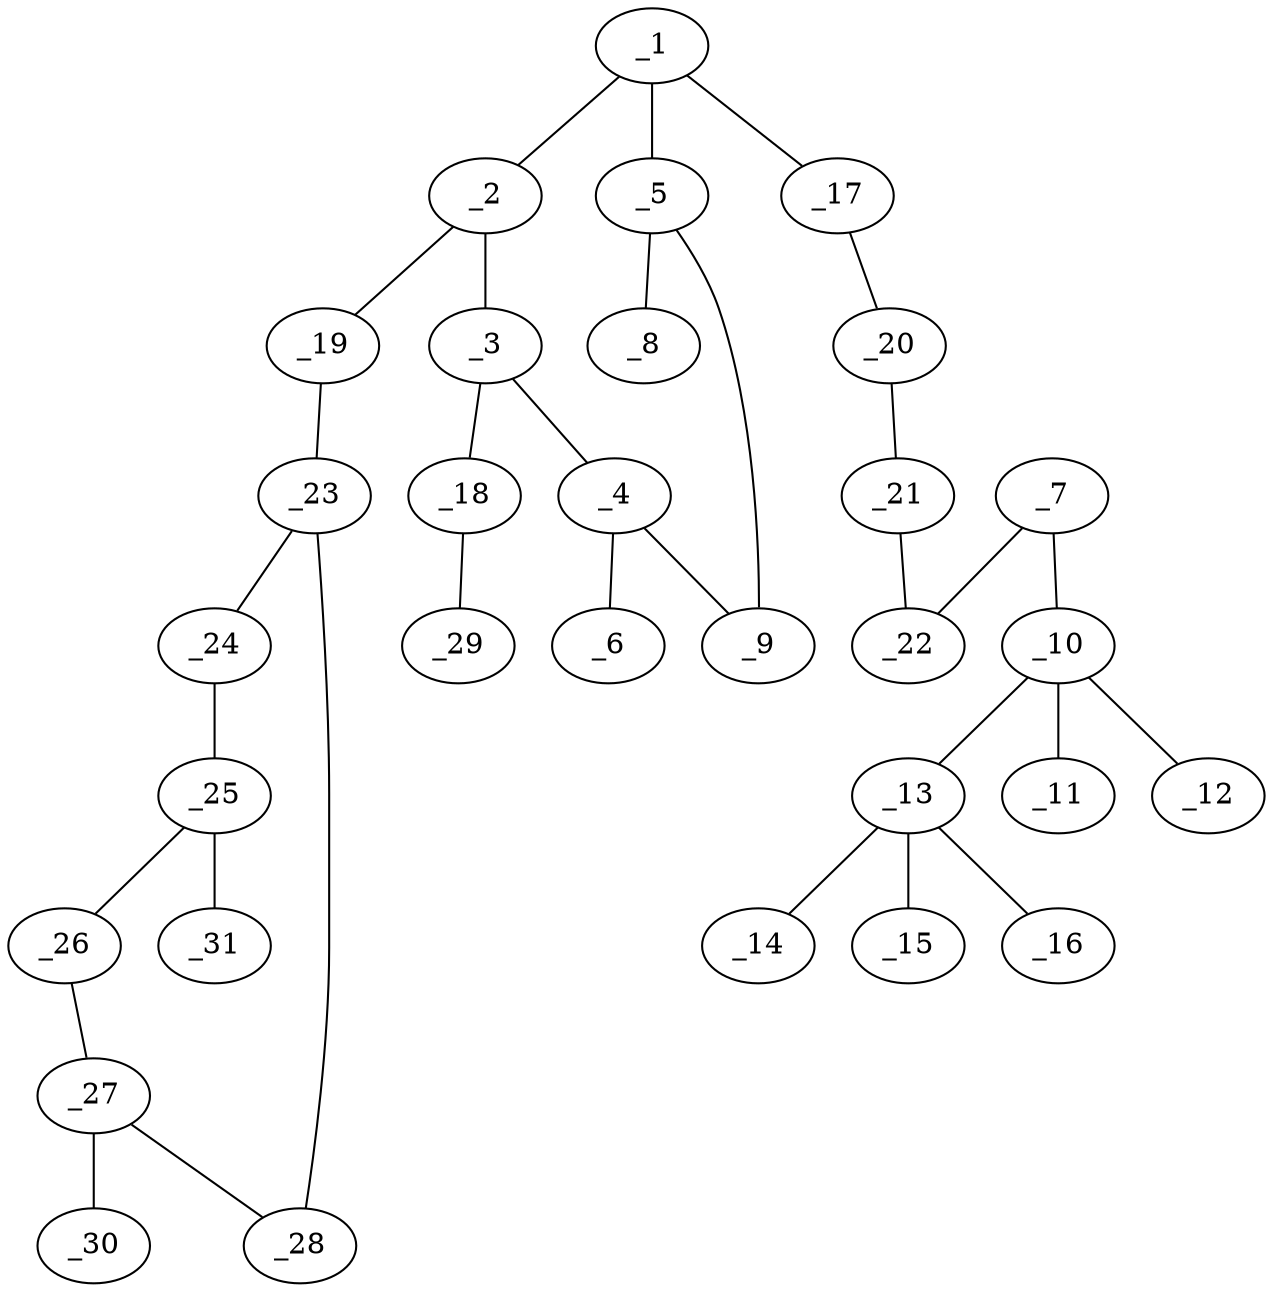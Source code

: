 graph molid701718 {
	_1	 [charge=0,
		chem=4,
		symbol="N  ",
		x="8.9282",
		y="-1.5"];
	_2	 [charge=0,
		chem=1,
		symbol="C  ",
		x="9.7942",
		y="-1"];
	_1 -- _2	 [valence=1];
	_5	 [charge=0,
		chem=1,
		symbol="C  ",
		x="8.9282",
		y="-2.5"];
	_1 -- _5	 [valence=1];
	_17	 [charge=0,
		chem=1,
		symbol="C  ",
		x="8.0622",
		y="-1"];
	_1 -- _17	 [valence=1];
	_3	 [charge=0,
		chem=1,
		symbol="C  ",
		x="10.6603",
		y="-1.5"];
	_2 -- _3	 [valence=2];
	_19	 [charge=0,
		chem=1,
		symbol="C  ",
		x="9.7942",
		y=0];
	_2 -- _19	 [valence=1];
	_4	 [charge=0,
		chem=1,
		symbol="C  ",
		x="10.6603",
		y="-2.5"];
	_3 -- _4	 [valence=1];
	_18	 [charge=0,
		chem=1,
		symbol="C  ",
		x="11.5263",
		y="-1"];
	_3 -- _18	 [valence=1];
	_6	 [charge=0,
		chem=2,
		symbol="O  ",
		x="11.5263",
		y="-3"];
	_4 -- _6	 [valence=2];
	_9	 [charge=0,
		chem=4,
		symbol="N  ",
		x="9.7942",
		y="-3"];
	_4 -- _9	 [valence=1];
	_8	 [charge=0,
		chem=2,
		symbol="O  ",
		x="8.0622",
		y="-3"];
	_5 -- _8	 [valence=2];
	_5 -- _9	 [valence=1];
	_7	 [charge=0,
		chem=2,
		symbol="O  ",
		x="4.5981",
		y="-1"];
	_10	 [charge=0,
		chem=17,
		symbol="Si ",
		x="3.7321",
		y="-1.5"];
	_7 -- _10	 [valence=1];
	_22	 [charge=0,
		chem=1,
		symbol="C  ",
		x="5.4641",
		y="-1.5"];
	_7 -- _22	 [valence=1];
	_11	 [charge=0,
		chem=1,
		symbol="C  ",
		x="3.2321",
		y="-0.6339"];
	_10 -- _11	 [valence=1];
	_12	 [charge=0,
		chem=1,
		symbol="C  ",
		x="4.2321",
		y="-2.366"];
	_10 -- _12	 [valence=1];
	_13	 [charge=0,
		chem=1,
		symbol="C  ",
		x="2.866",
		y="-2"];
	_10 -- _13	 [valence=1];
	_14	 [charge=0,
		chem=1,
		symbol="C  ",
		x=2,
		y="-2.5"];
	_13 -- _14	 [valence=1];
	_15	 [charge=0,
		chem=1,
		symbol="C  ",
		x="3.366",
		y="-2.866"];
	_13 -- _15	 [valence=1];
	_16	 [charge=0,
		chem=1,
		symbol="C  ",
		x="2.366",
		y="-1.1339"];
	_13 -- _16	 [valence=1];
	_20	 [charge=0,
		chem=2,
		symbol="O  ",
		x="7.1962",
		y="-1.5"];
	_17 -- _20	 [valence=1];
	_29	 [charge=0,
		chem=1,
		symbol="C  ",
		x="12.3923",
		y="-1.5"];
	_18 -- _29	 [valence=1];
	_23	 [charge=0,
		chem=1,
		symbol="C  ",
		x="10.6603",
		y="0.5"];
	_19 -- _23	 [valence=1];
	_21	 [charge=0,
		chem=1,
		symbol="C  ",
		x="6.3301",
		y="-1"];
	_20 -- _21	 [valence=1];
	_21 -- _22	 [valence=1];
	_24	 [charge=0,
		chem=1,
		symbol="C  ",
		x="11.5263",
		y=0];
	_23 -- _24	 [valence=1];
	_28	 [charge=0,
		chem=1,
		symbol="C  ",
		x="10.6603",
		y="1.5"];
	_23 -- _28	 [valence=2];
	_25	 [charge=0,
		chem=1,
		symbol="C  ",
		x="12.3923",
		y="0.5"];
	_24 -- _25	 [valence=2];
	_26	 [charge=0,
		chem=1,
		symbol="C  ",
		x="12.3923",
		y="1.5"];
	_25 -- _26	 [valence=1];
	_31	 [charge=0,
		chem=1,
		symbol="C  ",
		x="13.2583",
		y=0];
	_25 -- _31	 [valence=1];
	_27	 [charge=0,
		chem=1,
		symbol="C  ",
		x="11.5263",
		y=2];
	_26 -- _27	 [valence=2];
	_27 -- _28	 [valence=1];
	_30	 [charge=0,
		chem=1,
		symbol="C  ",
		x="11.5263",
		y=3];
	_27 -- _30	 [valence=1];
}
